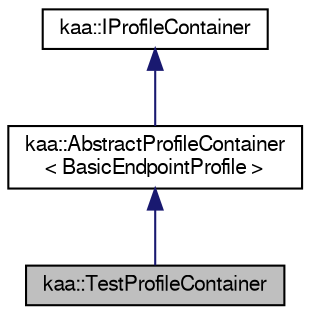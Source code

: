 digraph "kaa::TestProfileContainer"
{
  bgcolor="transparent";
  edge [fontname="FreeSans",fontsize="10",labelfontname="FreeSans",labelfontsize="10"];
  node [fontname="FreeSans",fontsize="10",shape=record];
  Node1 [label="kaa::TestProfileContainer",height=0.2,width=0.4,color="black", fillcolor="grey75", style="filled" fontcolor="black"];
  Node2 -> Node1 [dir="back",color="midnightblue",fontsize="10",style="solid",fontname="FreeSans"];
  Node2 [label="kaa::AbstractProfileContainer\l\< BasicEndpointProfile \>",height=0.2,width=0.4,color="black",URL="$classkaa_1_1AbstractProfileContainer.html"];
  Node3 -> Node2 [dir="back",color="midnightblue",fontsize="10",style="solid",fontname="FreeSans"];
  Node3 [label="kaa::IProfileContainer",height=0.2,width=0.4,color="black",URL="$classkaa_1_1IProfileContainer.html"];
}
